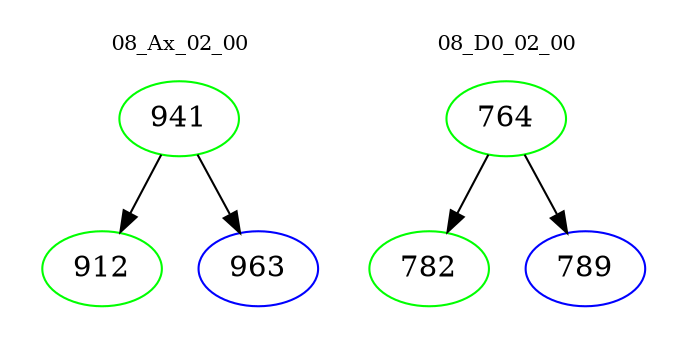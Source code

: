 digraph{
subgraph cluster_0 {
color = white
label = "08_Ax_02_00";
fontsize=10;
T0_941 [label="941", color="green"]
T0_941 -> T0_912 [color="black"]
T0_912 [label="912", color="green"]
T0_941 -> T0_963 [color="black"]
T0_963 [label="963", color="blue"]
}
subgraph cluster_1 {
color = white
label = "08_D0_02_00";
fontsize=10;
T1_764 [label="764", color="green"]
T1_764 -> T1_782 [color="black"]
T1_782 [label="782", color="green"]
T1_764 -> T1_789 [color="black"]
T1_789 [label="789", color="blue"]
}
}
